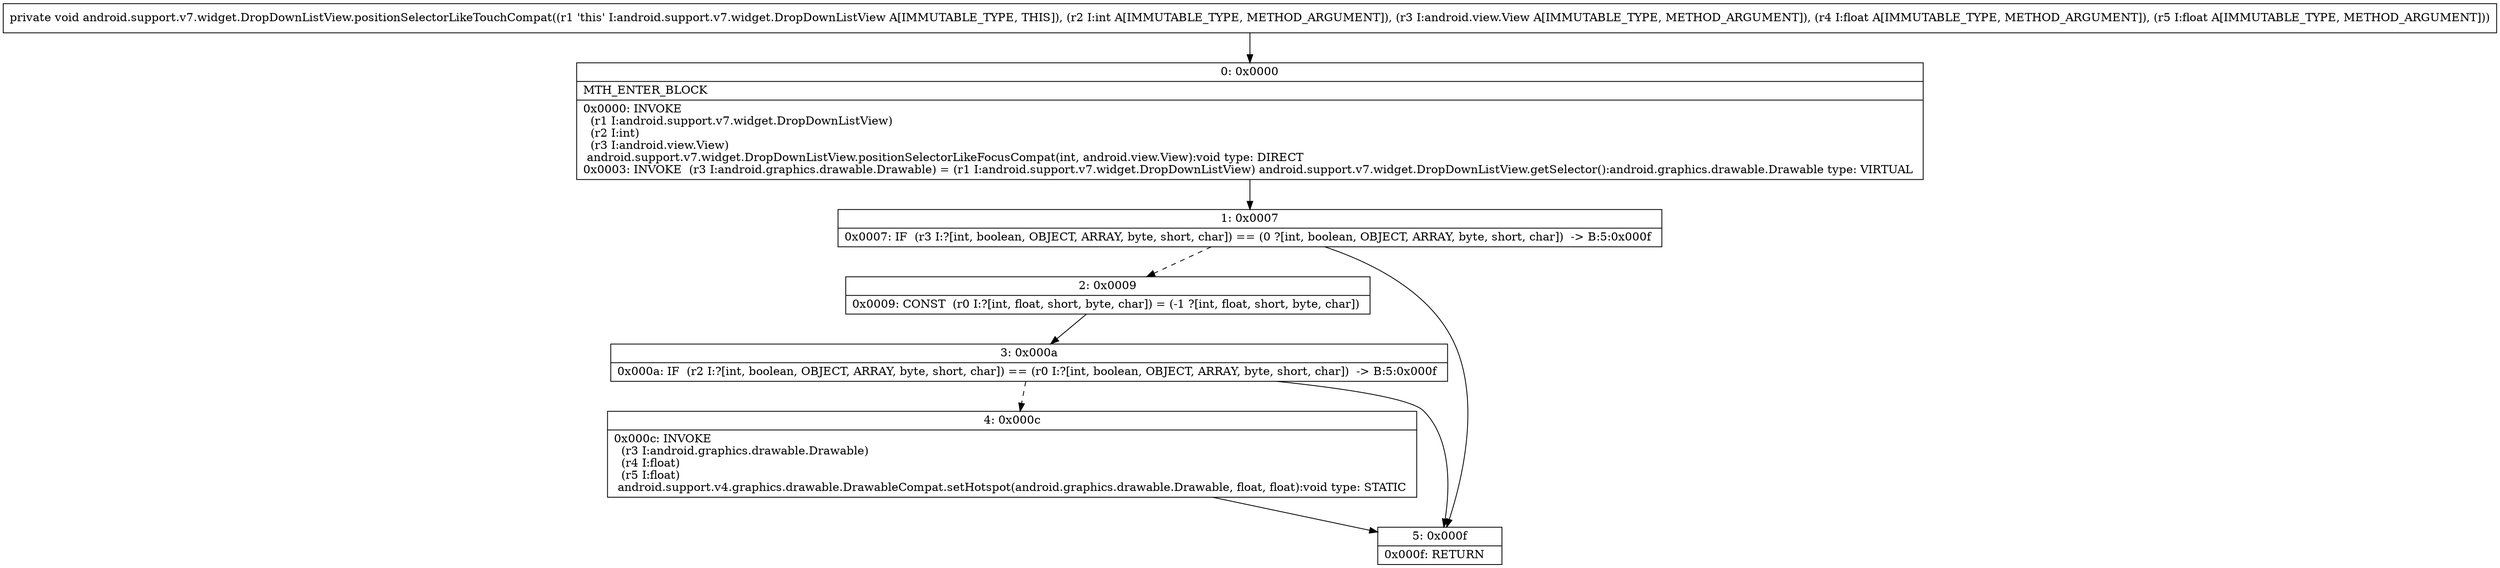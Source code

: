 digraph "CFG forandroid.support.v7.widget.DropDownListView.positionSelectorLikeTouchCompat(ILandroid\/view\/View;FF)V" {
Node_0 [shape=record,label="{0\:\ 0x0000|MTH_ENTER_BLOCK\l|0x0000: INVOKE  \l  (r1 I:android.support.v7.widget.DropDownListView)\l  (r2 I:int)\l  (r3 I:android.view.View)\l android.support.v7.widget.DropDownListView.positionSelectorLikeFocusCompat(int, android.view.View):void type: DIRECT \l0x0003: INVOKE  (r3 I:android.graphics.drawable.Drawable) = (r1 I:android.support.v7.widget.DropDownListView) android.support.v7.widget.DropDownListView.getSelector():android.graphics.drawable.Drawable type: VIRTUAL \l}"];
Node_1 [shape=record,label="{1\:\ 0x0007|0x0007: IF  (r3 I:?[int, boolean, OBJECT, ARRAY, byte, short, char]) == (0 ?[int, boolean, OBJECT, ARRAY, byte, short, char])  \-\> B:5:0x000f \l}"];
Node_2 [shape=record,label="{2\:\ 0x0009|0x0009: CONST  (r0 I:?[int, float, short, byte, char]) = (\-1 ?[int, float, short, byte, char]) \l}"];
Node_3 [shape=record,label="{3\:\ 0x000a|0x000a: IF  (r2 I:?[int, boolean, OBJECT, ARRAY, byte, short, char]) == (r0 I:?[int, boolean, OBJECT, ARRAY, byte, short, char])  \-\> B:5:0x000f \l}"];
Node_4 [shape=record,label="{4\:\ 0x000c|0x000c: INVOKE  \l  (r3 I:android.graphics.drawable.Drawable)\l  (r4 I:float)\l  (r5 I:float)\l android.support.v4.graphics.drawable.DrawableCompat.setHotspot(android.graphics.drawable.Drawable, float, float):void type: STATIC \l}"];
Node_5 [shape=record,label="{5\:\ 0x000f|0x000f: RETURN   \l}"];
MethodNode[shape=record,label="{private void android.support.v7.widget.DropDownListView.positionSelectorLikeTouchCompat((r1 'this' I:android.support.v7.widget.DropDownListView A[IMMUTABLE_TYPE, THIS]), (r2 I:int A[IMMUTABLE_TYPE, METHOD_ARGUMENT]), (r3 I:android.view.View A[IMMUTABLE_TYPE, METHOD_ARGUMENT]), (r4 I:float A[IMMUTABLE_TYPE, METHOD_ARGUMENT]), (r5 I:float A[IMMUTABLE_TYPE, METHOD_ARGUMENT])) }"];
MethodNode -> Node_0;
Node_0 -> Node_1;
Node_1 -> Node_2[style=dashed];
Node_1 -> Node_5;
Node_2 -> Node_3;
Node_3 -> Node_4[style=dashed];
Node_3 -> Node_5;
Node_4 -> Node_5;
}

